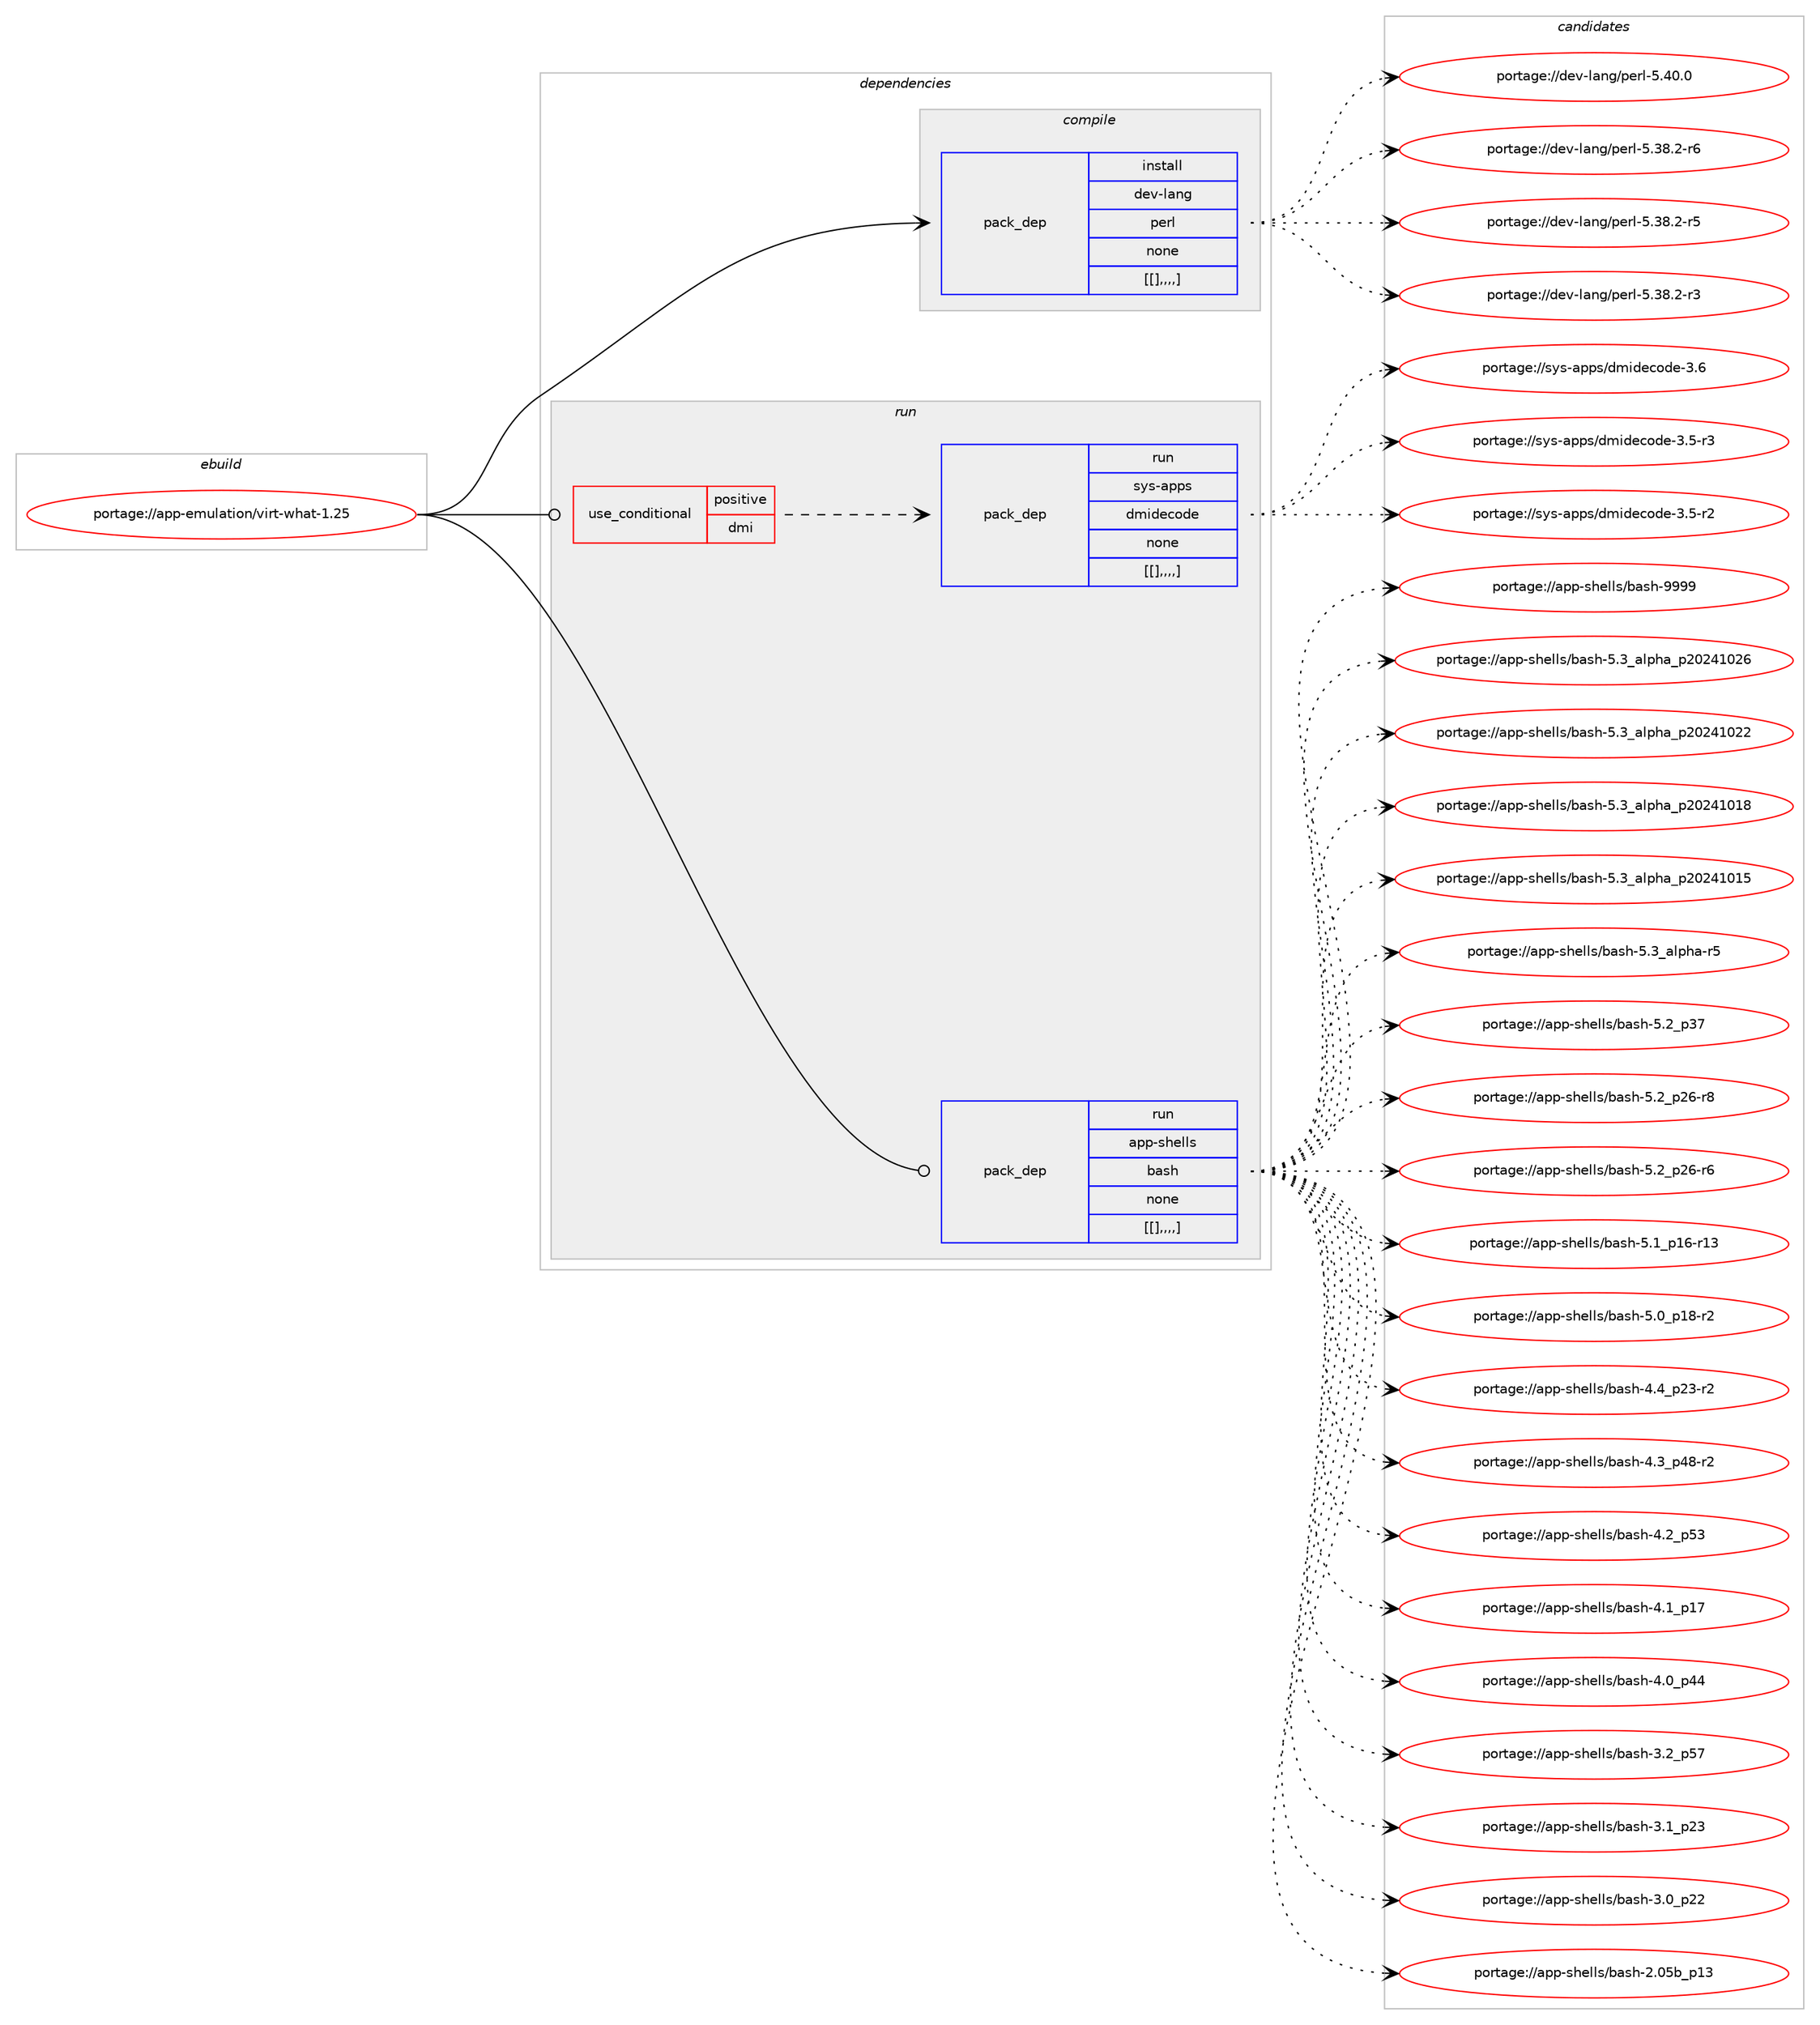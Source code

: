 digraph prolog {

# *************
# Graph options
# *************

newrank=true;
concentrate=true;
compound=true;
graph [rankdir=LR,fontname=Helvetica,fontsize=10,ranksep=1.5];#, ranksep=2.5, nodesep=0.2];
edge  [arrowhead=vee];
node  [fontname=Helvetica,fontsize=10];

# **********
# The ebuild
# **********

subgraph cluster_leftcol {
color=gray;
label=<<i>ebuild</i>>;
id [label="portage://app-emulation/virt-what-1.25", color=red, width=4, href="../app-emulation/virt-what-1.25.svg"];
}

# ****************
# The dependencies
# ****************

subgraph cluster_midcol {
color=gray;
label=<<i>dependencies</i>>;
subgraph cluster_compile {
fillcolor="#eeeeee";
style=filled;
label=<<i>compile</i>>;
subgraph pack19234 {
dependency26894 [label=<<TABLE BORDER="0" CELLBORDER="1" CELLSPACING="0" CELLPADDING="4" WIDTH="220"><TR><TD ROWSPAN="6" CELLPADDING="30">pack_dep</TD></TR><TR><TD WIDTH="110">install</TD></TR><TR><TD>dev-lang</TD></TR><TR><TD>perl</TD></TR><TR><TD>none</TD></TR><TR><TD>[[],,,,]</TD></TR></TABLE>>, shape=none, color=blue];
}
id:e -> dependency26894:w [weight=20,style="solid",arrowhead="vee"];
}
subgraph cluster_compileandrun {
fillcolor="#eeeeee";
style=filled;
label=<<i>compile and run</i>>;
}
subgraph cluster_run {
fillcolor="#eeeeee";
style=filled;
label=<<i>run</i>>;
subgraph cond7497 {
dependency26923 [label=<<TABLE BORDER="0" CELLBORDER="1" CELLSPACING="0" CELLPADDING="4"><TR><TD ROWSPAN="3" CELLPADDING="10">use_conditional</TD></TR><TR><TD>positive</TD></TR><TR><TD>dmi</TD></TR></TABLE>>, shape=none, color=red];
subgraph pack19264 {
dependency26926 [label=<<TABLE BORDER="0" CELLBORDER="1" CELLSPACING="0" CELLPADDING="4" WIDTH="220"><TR><TD ROWSPAN="6" CELLPADDING="30">pack_dep</TD></TR><TR><TD WIDTH="110">run</TD></TR><TR><TD>sys-apps</TD></TR><TR><TD>dmidecode</TD></TR><TR><TD>none</TD></TR><TR><TD>[[],,,,]</TD></TR></TABLE>>, shape=none, color=blue];
}
dependency26923:e -> dependency26926:w [weight=20,style="dashed",arrowhead="vee"];
}
id:e -> dependency26923:w [weight=20,style="solid",arrowhead="odot"];
subgraph pack19281 {
dependency26952 [label=<<TABLE BORDER="0" CELLBORDER="1" CELLSPACING="0" CELLPADDING="4" WIDTH="220"><TR><TD ROWSPAN="6" CELLPADDING="30">pack_dep</TD></TR><TR><TD WIDTH="110">run</TD></TR><TR><TD>app-shells</TD></TR><TR><TD>bash</TD></TR><TR><TD>none</TD></TR><TR><TD>[[],,,,]</TD></TR></TABLE>>, shape=none, color=blue];
}
id:e -> dependency26952:w [weight=20,style="solid",arrowhead="odot"];
}
}

# **************
# The candidates
# **************

subgraph cluster_choices {
rank=same;
color=gray;
label=<<i>candidates</i>>;

subgraph choice18294 {
color=black;
nodesep=1;
choice10010111845108971101034711210111410845534652484648 [label="portage://dev-lang/perl-5.40.0", color=red, width=4,href="../dev-lang/perl-5.40.0.svg"];
choice100101118451089711010347112101114108455346515646504511454 [label="portage://dev-lang/perl-5.38.2-r6", color=red, width=4,href="../dev-lang/perl-5.38.2-r6.svg"];
choice100101118451089711010347112101114108455346515646504511453 [label="portage://dev-lang/perl-5.38.2-r5", color=red, width=4,href="../dev-lang/perl-5.38.2-r5.svg"];
choice100101118451089711010347112101114108455346515646504511451 [label="portage://dev-lang/perl-5.38.2-r3", color=red, width=4,href="../dev-lang/perl-5.38.2-r3.svg"];
dependency26894:e -> choice10010111845108971101034711210111410845534652484648:w [style=dotted,weight="100"];
dependency26894:e -> choice100101118451089711010347112101114108455346515646504511454:w [style=dotted,weight="100"];
dependency26894:e -> choice100101118451089711010347112101114108455346515646504511453:w [style=dotted,weight="100"];
dependency26894:e -> choice100101118451089711010347112101114108455346515646504511451:w [style=dotted,weight="100"];
}
subgraph choice18295 {
color=black;
nodesep=1;
choice1151211154597112112115471001091051001019911110010145514654 [label="portage://sys-apps/dmidecode-3.6", color=red, width=4,href="../sys-apps/dmidecode-3.6.svg"];
choice11512111545971121121154710010910510010199111100101455146534511451 [label="portage://sys-apps/dmidecode-3.5-r3", color=red, width=4,href="../sys-apps/dmidecode-3.5-r3.svg"];
choice11512111545971121121154710010910510010199111100101455146534511450 [label="portage://sys-apps/dmidecode-3.5-r2", color=red, width=4,href="../sys-apps/dmidecode-3.5-r2.svg"];
dependency26926:e -> choice1151211154597112112115471001091051001019911110010145514654:w [style=dotted,weight="100"];
dependency26926:e -> choice11512111545971121121154710010910510010199111100101455146534511451:w [style=dotted,weight="100"];
dependency26926:e -> choice11512111545971121121154710010910510010199111100101455146534511450:w [style=dotted,weight="100"];
}
subgraph choice18296 {
color=black;
nodesep=1;
choice97112112451151041011081081154798971151044557575757 [label="portage://app-shells/bash-9999", color=red, width=4,href="../app-shells/bash-9999.svg"];
choice971121124511510410110810811547989711510445534651959710811210497951125048505249485054 [label="portage://app-shells/bash-5.3_alpha_p20241026", color=red, width=4,href="../app-shells/bash-5.3_alpha_p20241026.svg"];
choice971121124511510410110810811547989711510445534651959710811210497951125048505249485050 [label="portage://app-shells/bash-5.3_alpha_p20241022", color=red, width=4,href="../app-shells/bash-5.3_alpha_p20241022.svg"];
choice971121124511510410110810811547989711510445534651959710811210497951125048505249484956 [label="portage://app-shells/bash-5.3_alpha_p20241018", color=red, width=4,href="../app-shells/bash-5.3_alpha_p20241018.svg"];
choice971121124511510410110810811547989711510445534651959710811210497951125048505249484953 [label="portage://app-shells/bash-5.3_alpha_p20241015", color=red, width=4,href="../app-shells/bash-5.3_alpha_p20241015.svg"];
choice9711211245115104101108108115479897115104455346519597108112104974511453 [label="portage://app-shells/bash-5.3_alpha-r5", color=red, width=4,href="../app-shells/bash-5.3_alpha-r5.svg"];
choice971121124511510410110810811547989711510445534650951125155 [label="portage://app-shells/bash-5.2_p37", color=red, width=4,href="../app-shells/bash-5.2_p37.svg"];
choice9711211245115104101108108115479897115104455346509511250544511456 [label="portage://app-shells/bash-5.2_p26-r8", color=red, width=4,href="../app-shells/bash-5.2_p26-r8.svg"];
choice9711211245115104101108108115479897115104455346509511250544511454 [label="portage://app-shells/bash-5.2_p26-r6", color=red, width=4,href="../app-shells/bash-5.2_p26-r6.svg"];
choice971121124511510410110810811547989711510445534649951124954451144951 [label="portage://app-shells/bash-5.1_p16-r13", color=red, width=4,href="../app-shells/bash-5.1_p16-r13.svg"];
choice9711211245115104101108108115479897115104455346489511249564511450 [label="portage://app-shells/bash-5.0_p18-r2", color=red, width=4,href="../app-shells/bash-5.0_p18-r2.svg"];
choice9711211245115104101108108115479897115104455246529511250514511450 [label="portage://app-shells/bash-4.4_p23-r2", color=red, width=4,href="../app-shells/bash-4.4_p23-r2.svg"];
choice9711211245115104101108108115479897115104455246519511252564511450 [label="portage://app-shells/bash-4.3_p48-r2", color=red, width=4,href="../app-shells/bash-4.3_p48-r2.svg"];
choice971121124511510410110810811547989711510445524650951125351 [label="portage://app-shells/bash-4.2_p53", color=red, width=4,href="../app-shells/bash-4.2_p53.svg"];
choice971121124511510410110810811547989711510445524649951124955 [label="portage://app-shells/bash-4.1_p17", color=red, width=4,href="../app-shells/bash-4.1_p17.svg"];
choice971121124511510410110810811547989711510445524648951125252 [label="portage://app-shells/bash-4.0_p44", color=red, width=4,href="../app-shells/bash-4.0_p44.svg"];
choice971121124511510410110810811547989711510445514650951125355 [label="portage://app-shells/bash-3.2_p57", color=red, width=4,href="../app-shells/bash-3.2_p57.svg"];
choice971121124511510410110810811547989711510445514649951125051 [label="portage://app-shells/bash-3.1_p23", color=red, width=4,href="../app-shells/bash-3.1_p23.svg"];
choice971121124511510410110810811547989711510445514648951125050 [label="portage://app-shells/bash-3.0_p22", color=red, width=4,href="../app-shells/bash-3.0_p22.svg"];
choice9711211245115104101108108115479897115104455046485398951124951 [label="portage://app-shells/bash-2.05b_p13", color=red, width=4,href="../app-shells/bash-2.05b_p13.svg"];
dependency26952:e -> choice97112112451151041011081081154798971151044557575757:w [style=dotted,weight="100"];
dependency26952:e -> choice971121124511510410110810811547989711510445534651959710811210497951125048505249485054:w [style=dotted,weight="100"];
dependency26952:e -> choice971121124511510410110810811547989711510445534651959710811210497951125048505249485050:w [style=dotted,weight="100"];
dependency26952:e -> choice971121124511510410110810811547989711510445534651959710811210497951125048505249484956:w [style=dotted,weight="100"];
dependency26952:e -> choice971121124511510410110810811547989711510445534651959710811210497951125048505249484953:w [style=dotted,weight="100"];
dependency26952:e -> choice9711211245115104101108108115479897115104455346519597108112104974511453:w [style=dotted,weight="100"];
dependency26952:e -> choice971121124511510410110810811547989711510445534650951125155:w [style=dotted,weight="100"];
dependency26952:e -> choice9711211245115104101108108115479897115104455346509511250544511456:w [style=dotted,weight="100"];
dependency26952:e -> choice9711211245115104101108108115479897115104455346509511250544511454:w [style=dotted,weight="100"];
dependency26952:e -> choice971121124511510410110810811547989711510445534649951124954451144951:w [style=dotted,weight="100"];
dependency26952:e -> choice9711211245115104101108108115479897115104455346489511249564511450:w [style=dotted,weight="100"];
dependency26952:e -> choice9711211245115104101108108115479897115104455246529511250514511450:w [style=dotted,weight="100"];
dependency26952:e -> choice9711211245115104101108108115479897115104455246519511252564511450:w [style=dotted,weight="100"];
dependency26952:e -> choice971121124511510410110810811547989711510445524650951125351:w [style=dotted,weight="100"];
dependency26952:e -> choice971121124511510410110810811547989711510445524649951124955:w [style=dotted,weight="100"];
dependency26952:e -> choice971121124511510410110810811547989711510445524648951125252:w [style=dotted,weight="100"];
dependency26952:e -> choice971121124511510410110810811547989711510445514650951125355:w [style=dotted,weight="100"];
dependency26952:e -> choice971121124511510410110810811547989711510445514649951125051:w [style=dotted,weight="100"];
dependency26952:e -> choice971121124511510410110810811547989711510445514648951125050:w [style=dotted,weight="100"];
dependency26952:e -> choice9711211245115104101108108115479897115104455046485398951124951:w [style=dotted,weight="100"];
}
}

}

